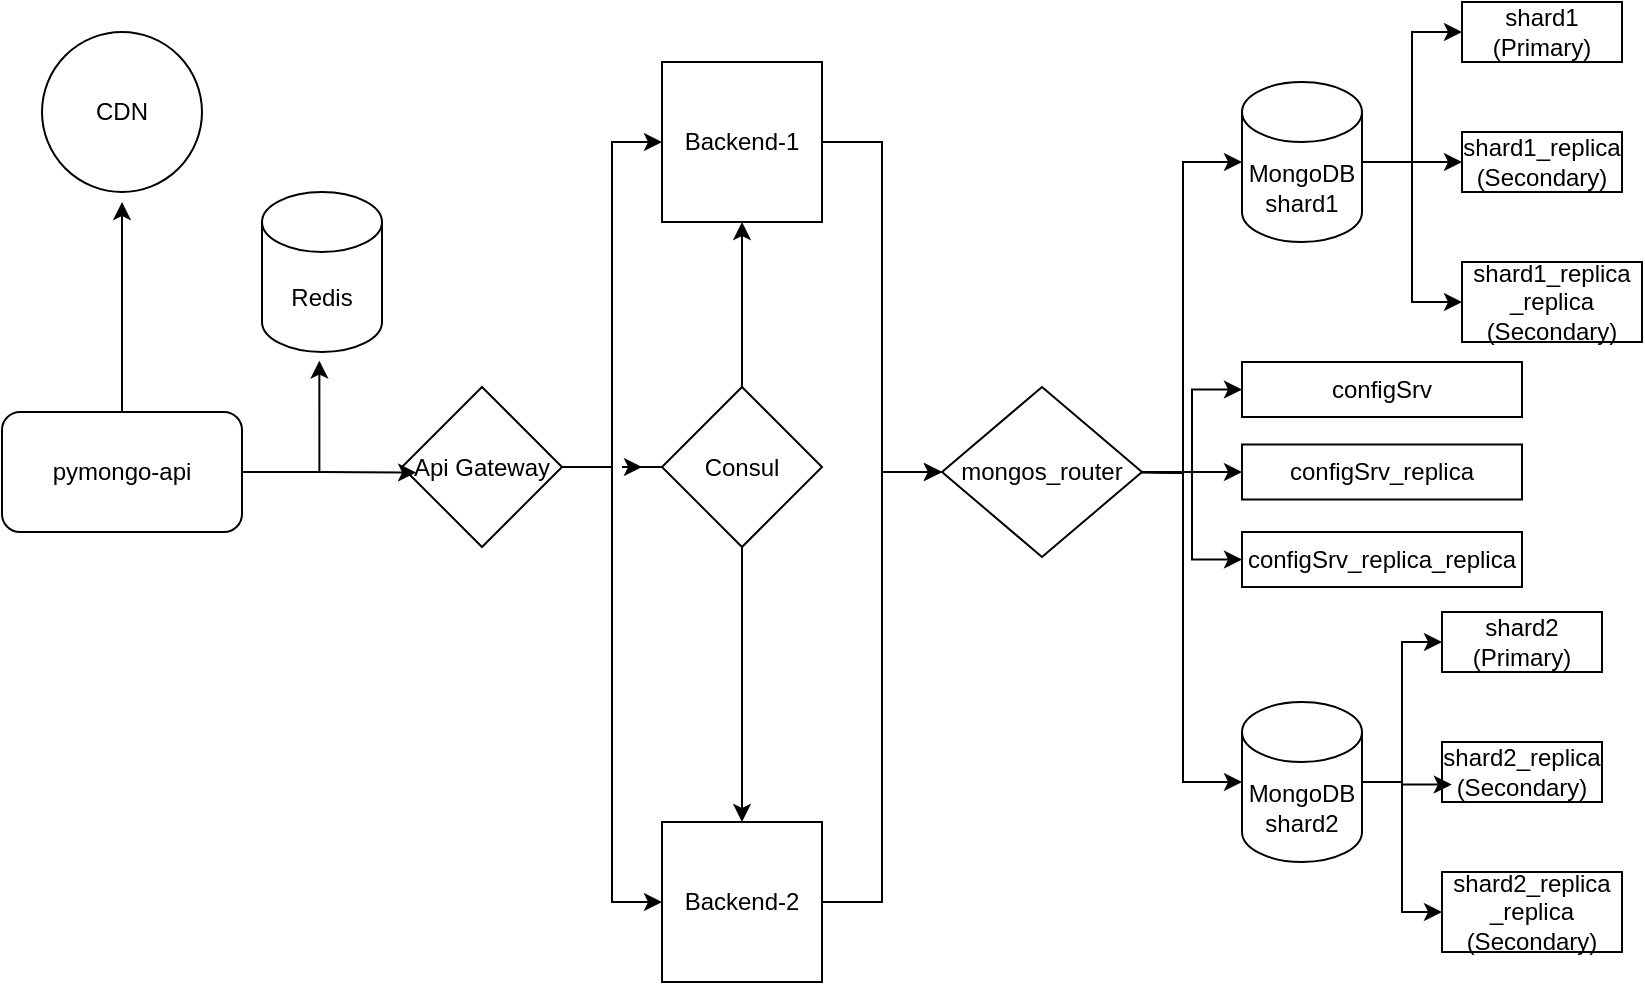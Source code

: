 <mxfile version="24.7.17">
  <diagram name="Page-1" id="-H_mtQnk-PTXWXPvYvuk">
    <mxGraphModel dx="1221" dy="823" grid="1" gridSize="10" guides="1" tooltips="1" connect="1" arrows="1" fold="1" page="1" pageScale="1" pageWidth="1169" pageHeight="827" math="0" shadow="0">
      <root>
        <mxCell id="0" />
        <mxCell id="1" parent="0" />
        <mxCell id="IhJDaD4xaJeTJ-271ky0-51" style="edgeStyle=orthogonalEdgeStyle;rounded=0;orthogonalLoop=1;jettySize=auto;html=1;entryX=0;entryY=0.5;entryDx=0;entryDy=0;" parent="1" source="IhJDaD4xaJeTJ-271ky0-54" target="IhJDaD4xaJeTJ-271ky0-66" edge="1">
          <mxGeometry relative="1" as="geometry" />
        </mxCell>
        <mxCell id="IhJDaD4xaJeTJ-271ky0-52" style="edgeStyle=orthogonalEdgeStyle;rounded=0;orthogonalLoop=1;jettySize=auto;html=1;entryX=0;entryY=0.5;entryDx=0;entryDy=0;" parent="1" source="IhJDaD4xaJeTJ-271ky0-54" target="IhJDaD4xaJeTJ-271ky0-67" edge="1">
          <mxGeometry relative="1" as="geometry" />
        </mxCell>
        <mxCell id="IhJDaD4xaJeTJ-271ky0-53" style="edgeStyle=orthogonalEdgeStyle;rounded=0;orthogonalLoop=1;jettySize=auto;html=1;entryX=0;entryY=0.5;entryDx=0;entryDy=0;" parent="1" source="IhJDaD4xaJeTJ-271ky0-54" target="IhJDaD4xaJeTJ-271ky0-68" edge="1">
          <mxGeometry relative="1" as="geometry" />
        </mxCell>
        <mxCell id="IhJDaD4xaJeTJ-271ky0-54" value="MongoDB&lt;div&gt;shard1&lt;/div&gt;" style="shape=cylinder3;whiteSpace=wrap;html=1;boundedLbl=1;backgroundOutline=1;size=15;" parent="1" vertex="1">
          <mxGeometry x="730" y="150" width="60" height="80" as="geometry" />
        </mxCell>
        <mxCell id="OZBvqbin0GWR8gMncsWh-18" style="edgeStyle=orthogonalEdgeStyle;rounded=0;orthogonalLoop=1;jettySize=auto;html=1;" edge="1" parent="1" source="IhJDaD4xaJeTJ-271ky0-56">
          <mxGeometry relative="1" as="geometry">
            <mxPoint x="170" y="210" as="targetPoint" />
          </mxGeometry>
        </mxCell>
        <mxCell id="IhJDaD4xaJeTJ-271ky0-56" value="pymongo-api" style="rounded=1;whiteSpace=wrap;html=1;" parent="1" vertex="1">
          <mxGeometry x="110" y="315" width="120" height="60" as="geometry" />
        </mxCell>
        <mxCell id="IhJDaD4xaJeTJ-271ky0-57" style="edgeStyle=orthogonalEdgeStyle;rounded=0;orthogonalLoop=1;jettySize=auto;html=1;entryX=0;entryY=0.5;entryDx=0;entryDy=0;" parent="1" source="IhJDaD4xaJeTJ-271ky0-59" target="IhJDaD4xaJeTJ-271ky0-69" edge="1">
          <mxGeometry relative="1" as="geometry" />
        </mxCell>
        <mxCell id="IhJDaD4xaJeTJ-271ky0-58" style="edgeStyle=orthogonalEdgeStyle;rounded=0;orthogonalLoop=1;jettySize=auto;html=1;entryX=0;entryY=0.5;entryDx=0;entryDy=0;" parent="1" source="IhJDaD4xaJeTJ-271ky0-59" target="IhJDaD4xaJeTJ-271ky0-71" edge="1">
          <mxGeometry relative="1" as="geometry" />
        </mxCell>
        <mxCell id="IhJDaD4xaJeTJ-271ky0-59" value="MongoDB&lt;div&gt;shard2&lt;/div&gt;" style="shape=cylinder3;whiteSpace=wrap;html=1;boundedLbl=1;backgroundOutline=1;size=15;" parent="1" vertex="1">
          <mxGeometry x="730" y="460" width="60" height="80" as="geometry" />
        </mxCell>
        <mxCell id="IhJDaD4xaJeTJ-271ky0-60" style="edgeStyle=orthogonalEdgeStyle;rounded=0;orthogonalLoop=1;jettySize=auto;html=1;exitX=1;exitY=0.5;exitDx=0;exitDy=0;entryX=0;entryY=0.5;entryDx=0;entryDy=0;entryPerimeter=0;" parent="1" target="IhJDaD4xaJeTJ-271ky0-54" edge="1">
          <mxGeometry relative="1" as="geometry">
            <mxPoint x="670" y="345" as="sourcePoint" />
          </mxGeometry>
        </mxCell>
        <mxCell id="IhJDaD4xaJeTJ-271ky0-61" style="edgeStyle=orthogonalEdgeStyle;rounded=0;orthogonalLoop=1;jettySize=auto;html=1;entryX=0;entryY=0.5;entryDx=0;entryDy=0;entryPerimeter=0;" parent="1" target="IhJDaD4xaJeTJ-271ky0-59" edge="1">
          <mxGeometry relative="1" as="geometry">
            <mxPoint x="670" y="345" as="sourcePoint" />
          </mxGeometry>
        </mxCell>
        <mxCell id="IhJDaD4xaJeTJ-271ky0-62" style="edgeStyle=orthogonalEdgeStyle;rounded=0;orthogonalLoop=1;jettySize=auto;html=1;entryX=0;entryY=0.5;entryDx=0;entryDy=0;" parent="1" source="IhJDaD4xaJeTJ-271ky0-65" target="IhJDaD4xaJeTJ-271ky0-73" edge="1">
          <mxGeometry relative="1" as="geometry" />
        </mxCell>
        <mxCell id="IhJDaD4xaJeTJ-271ky0-63" style="edgeStyle=orthogonalEdgeStyle;rounded=0;orthogonalLoop=1;jettySize=auto;html=1;entryX=0;entryY=0.5;entryDx=0;entryDy=0;" parent="1" source="IhJDaD4xaJeTJ-271ky0-65" target="IhJDaD4xaJeTJ-271ky0-74" edge="1">
          <mxGeometry relative="1" as="geometry" />
        </mxCell>
        <mxCell id="IhJDaD4xaJeTJ-271ky0-64" style="edgeStyle=orthogonalEdgeStyle;rounded=0;orthogonalLoop=1;jettySize=auto;html=1;entryX=0;entryY=0.5;entryDx=0;entryDy=0;" parent="1" source="IhJDaD4xaJeTJ-271ky0-65" target="IhJDaD4xaJeTJ-271ky0-75" edge="1">
          <mxGeometry relative="1" as="geometry" />
        </mxCell>
        <mxCell id="IhJDaD4xaJeTJ-271ky0-65" value="mongos_router" style="rhombus;whiteSpace=wrap;html=1;" parent="1" vertex="1">
          <mxGeometry x="580" y="302.5" width="100" height="85" as="geometry" />
        </mxCell>
        <mxCell id="IhJDaD4xaJeTJ-271ky0-66" value="shard1&lt;br&gt;(Primary)" style="rounded=0;whiteSpace=wrap;html=1;" parent="1" vertex="1">
          <mxGeometry x="840" y="110" width="80" height="30" as="geometry" />
        </mxCell>
        <mxCell id="IhJDaD4xaJeTJ-271ky0-67" value="shard1_replica&lt;br&gt;(Secondary)" style="rounded=0;whiteSpace=wrap;html=1;" parent="1" vertex="1">
          <mxGeometry x="840" y="175" width="80" height="30" as="geometry" />
        </mxCell>
        <mxCell id="IhJDaD4xaJeTJ-271ky0-68" value="shard1_replica&lt;br&gt;_replica&lt;div&gt;(Secondary)&lt;/div&gt;" style="rounded=0;whiteSpace=wrap;html=1;" parent="1" vertex="1">
          <mxGeometry x="840" y="240" width="90" height="40" as="geometry" />
        </mxCell>
        <mxCell id="IhJDaD4xaJeTJ-271ky0-69" value="shard2&lt;br&gt;(Primary)" style="rounded=0;whiteSpace=wrap;html=1;" parent="1" vertex="1">
          <mxGeometry x="830" y="415" width="80" height="30" as="geometry" />
        </mxCell>
        <mxCell id="IhJDaD4xaJeTJ-271ky0-70" value="shard2_replica&lt;br&gt;(Secondary)" style="rounded=0;whiteSpace=wrap;html=1;" parent="1" vertex="1">
          <mxGeometry x="830" y="480" width="80" height="30" as="geometry" />
        </mxCell>
        <mxCell id="IhJDaD4xaJeTJ-271ky0-71" value="shard2_replica&lt;br&gt;_replica&lt;div&gt;(Secondary)&lt;/div&gt;" style="rounded=0;whiteSpace=wrap;html=1;" parent="1" vertex="1">
          <mxGeometry x="830" y="545" width="90" height="40" as="geometry" />
        </mxCell>
        <mxCell id="IhJDaD4xaJeTJ-271ky0-72" style="edgeStyle=orthogonalEdgeStyle;rounded=0;orthogonalLoop=1;jettySize=auto;html=1;entryX=0.061;entryY=0.71;entryDx=0;entryDy=0;entryPerimeter=0;" parent="1" source="IhJDaD4xaJeTJ-271ky0-59" target="IhJDaD4xaJeTJ-271ky0-70" edge="1">
          <mxGeometry relative="1" as="geometry" />
        </mxCell>
        <mxCell id="IhJDaD4xaJeTJ-271ky0-73" value="configSrv" style="rounded=0;whiteSpace=wrap;html=1;" parent="1" vertex="1">
          <mxGeometry x="730" y="290" width="140" height="27.5" as="geometry" />
        </mxCell>
        <mxCell id="IhJDaD4xaJeTJ-271ky0-74" value="configSrv_replica" style="rounded=0;whiteSpace=wrap;html=1;" parent="1" vertex="1">
          <mxGeometry x="730" y="331.25" width="140" height="27.5" as="geometry" />
        </mxCell>
        <mxCell id="IhJDaD4xaJeTJ-271ky0-75" value="configSrv_replica_replica" style="rounded=0;whiteSpace=wrap;html=1;" parent="1" vertex="1">
          <mxGeometry x="730" y="375" width="140" height="27.5" as="geometry" />
        </mxCell>
        <mxCell id="IhJDaD4xaJeTJ-271ky0-76" value="Redis" style="shape=cylinder3;whiteSpace=wrap;html=1;boundedLbl=1;backgroundOutline=1;size=15;" parent="1" vertex="1">
          <mxGeometry x="240" y="205" width="60" height="80" as="geometry" />
        </mxCell>
        <mxCell id="IhJDaD4xaJeTJ-271ky0-77" style="edgeStyle=orthogonalEdgeStyle;rounded=0;orthogonalLoop=1;jettySize=auto;html=1;entryX=0.478;entryY=1.054;entryDx=0;entryDy=0;entryPerimeter=0;" parent="1" source="IhJDaD4xaJeTJ-271ky0-56" target="IhJDaD4xaJeTJ-271ky0-76" edge="1">
          <mxGeometry relative="1" as="geometry" />
        </mxCell>
        <mxCell id="OZBvqbin0GWR8gMncsWh-7" style="edgeStyle=orthogonalEdgeStyle;rounded=0;orthogonalLoop=1;jettySize=auto;html=1;entryX=0;entryY=0.5;entryDx=0;entryDy=0;" edge="1" parent="1" source="OZBvqbin0GWR8gMncsWh-1" target="OZBvqbin0GWR8gMncsWh-4">
          <mxGeometry relative="1" as="geometry" />
        </mxCell>
        <mxCell id="OZBvqbin0GWR8gMncsWh-8" style="edgeStyle=orthogonalEdgeStyle;rounded=0;orthogonalLoop=1;jettySize=auto;html=1;entryX=0;entryY=0.5;entryDx=0;entryDy=0;" edge="1" parent="1" source="OZBvqbin0GWR8gMncsWh-1" target="OZBvqbin0GWR8gMncsWh-5">
          <mxGeometry relative="1" as="geometry" />
        </mxCell>
        <mxCell id="OZBvqbin0GWR8gMncsWh-1" value="Api Gateway" style="rhombus;whiteSpace=wrap;html=1;" vertex="1" parent="1">
          <mxGeometry x="310" y="302.5" width="80" height="80" as="geometry" />
        </mxCell>
        <mxCell id="OZBvqbin0GWR8gMncsWh-14" style="edgeStyle=orthogonalEdgeStyle;rounded=0;orthogonalLoop=1;jettySize=auto;html=1;entryX=0.5;entryY=1;entryDx=0;entryDy=0;" edge="1" parent="1" source="OZBvqbin0GWR8gMncsWh-2" target="OZBvqbin0GWR8gMncsWh-4">
          <mxGeometry relative="1" as="geometry" />
        </mxCell>
        <mxCell id="OZBvqbin0GWR8gMncsWh-15" style="edgeStyle=orthogonalEdgeStyle;rounded=0;orthogonalLoop=1;jettySize=auto;html=1;" edge="1" parent="1" source="OZBvqbin0GWR8gMncsWh-2">
          <mxGeometry relative="1" as="geometry">
            <mxPoint x="430" y="342.5" as="targetPoint" />
          </mxGeometry>
        </mxCell>
        <mxCell id="OZBvqbin0GWR8gMncsWh-16" style="edgeStyle=orthogonalEdgeStyle;rounded=0;orthogonalLoop=1;jettySize=auto;html=1;entryX=0.5;entryY=0;entryDx=0;entryDy=0;" edge="1" parent="1" source="OZBvqbin0GWR8gMncsWh-2" target="OZBvqbin0GWR8gMncsWh-5">
          <mxGeometry relative="1" as="geometry" />
        </mxCell>
        <mxCell id="OZBvqbin0GWR8gMncsWh-2" value="Consul" style="rhombus;whiteSpace=wrap;html=1;" vertex="1" parent="1">
          <mxGeometry x="440" y="302.5" width="80" height="80" as="geometry" />
        </mxCell>
        <mxCell id="OZBvqbin0GWR8gMncsWh-3" style="edgeStyle=orthogonalEdgeStyle;rounded=0;orthogonalLoop=1;jettySize=auto;html=1;entryX=0.088;entryY=0.535;entryDx=0;entryDy=0;entryPerimeter=0;" edge="1" parent="1" source="IhJDaD4xaJeTJ-271ky0-56" target="OZBvqbin0GWR8gMncsWh-1">
          <mxGeometry relative="1" as="geometry" />
        </mxCell>
        <mxCell id="OZBvqbin0GWR8gMncsWh-9" style="edgeStyle=orthogonalEdgeStyle;rounded=0;orthogonalLoop=1;jettySize=auto;html=1;entryX=0;entryY=0.5;entryDx=0;entryDy=0;" edge="1" parent="1" source="OZBvqbin0GWR8gMncsWh-4" target="IhJDaD4xaJeTJ-271ky0-65">
          <mxGeometry relative="1" as="geometry" />
        </mxCell>
        <mxCell id="OZBvqbin0GWR8gMncsWh-4" value="Backend-1" style="whiteSpace=wrap;html=1;aspect=fixed;" vertex="1" parent="1">
          <mxGeometry x="440" y="140" width="80" height="80" as="geometry" />
        </mxCell>
        <mxCell id="OZBvqbin0GWR8gMncsWh-11" style="edgeStyle=orthogonalEdgeStyle;rounded=0;orthogonalLoop=1;jettySize=auto;html=1;entryX=0;entryY=0.5;entryDx=0;entryDy=0;" edge="1" parent="1" source="OZBvqbin0GWR8gMncsWh-5" target="IhJDaD4xaJeTJ-271ky0-65">
          <mxGeometry relative="1" as="geometry" />
        </mxCell>
        <mxCell id="OZBvqbin0GWR8gMncsWh-5" value="Backend-2" style="whiteSpace=wrap;html=1;aspect=fixed;" vertex="1" parent="1">
          <mxGeometry x="440" y="520" width="80" height="80" as="geometry" />
        </mxCell>
        <mxCell id="OZBvqbin0GWR8gMncsWh-17" value="CDN" style="ellipse;whiteSpace=wrap;html=1;aspect=fixed;" vertex="1" parent="1">
          <mxGeometry x="130" y="125" width="80" height="80" as="geometry" />
        </mxCell>
      </root>
    </mxGraphModel>
  </diagram>
</mxfile>
